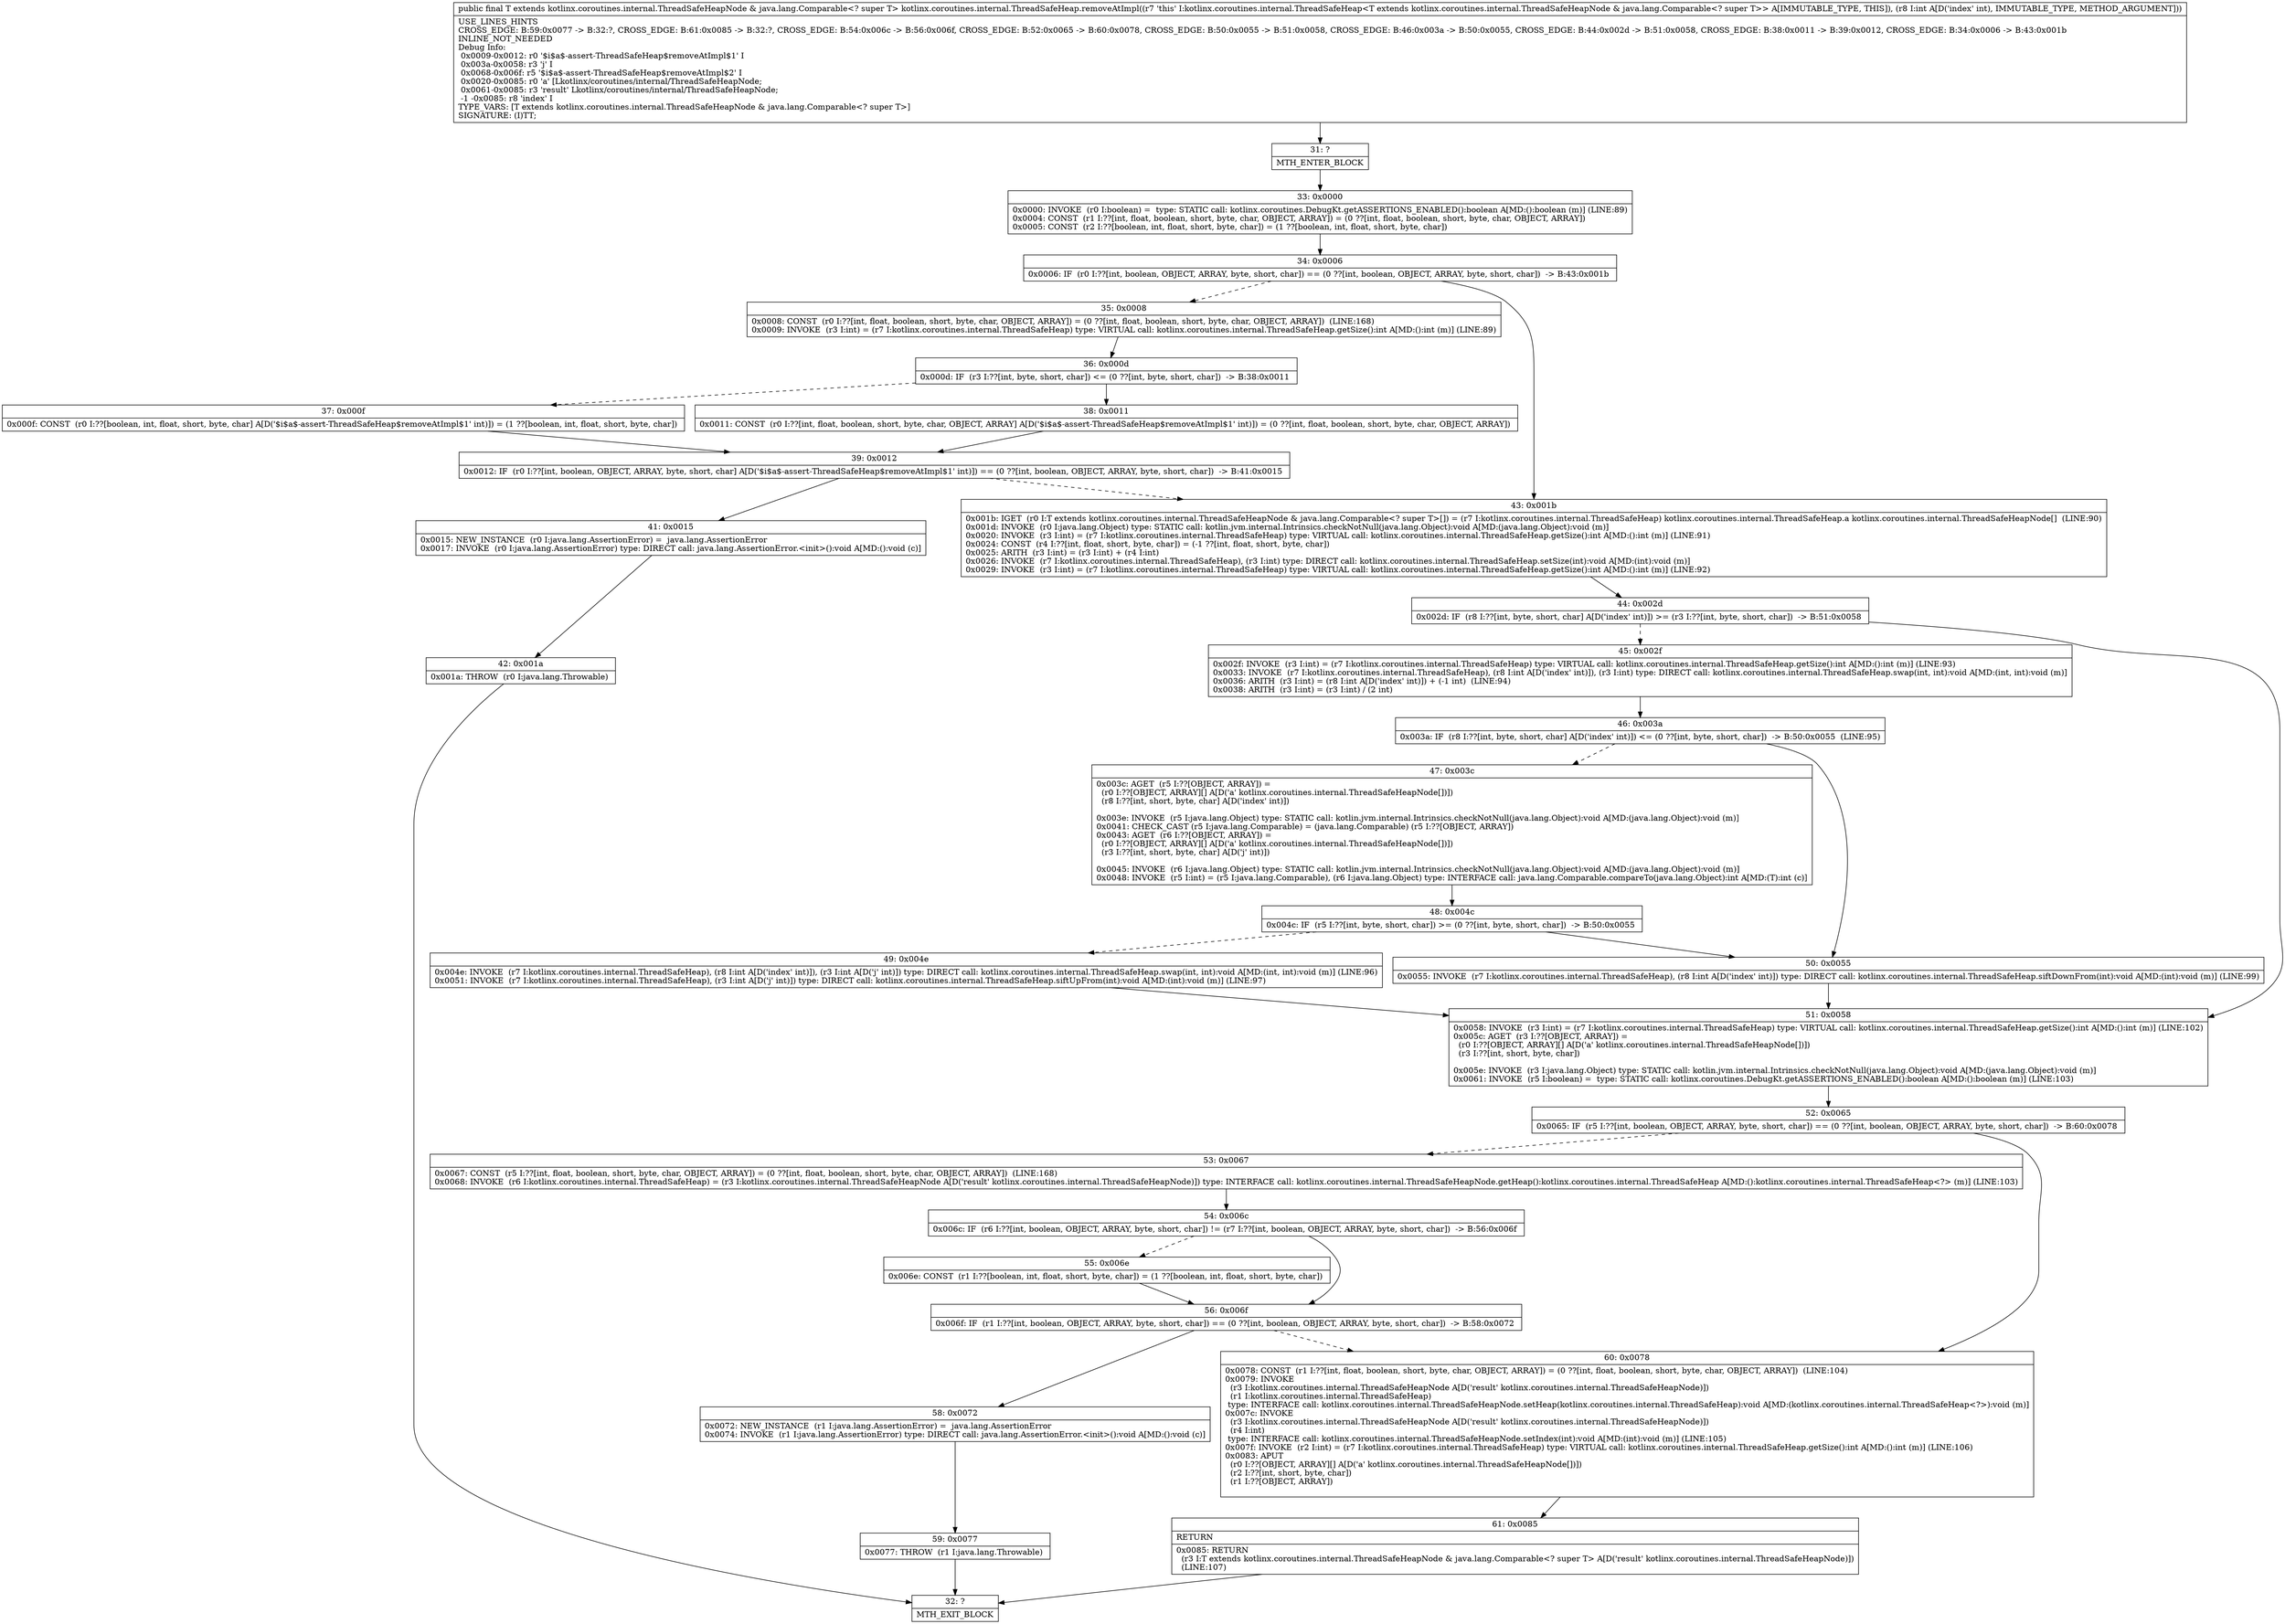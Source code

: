 digraph "CFG forkotlinx.coroutines.internal.ThreadSafeHeap.removeAtImpl(I)Lkotlinx\/coroutines\/internal\/ThreadSafeHeapNode;" {
Node_31 [shape=record,label="{31\:\ ?|MTH_ENTER_BLOCK\l}"];
Node_33 [shape=record,label="{33\:\ 0x0000|0x0000: INVOKE  (r0 I:boolean) =  type: STATIC call: kotlinx.coroutines.DebugKt.getASSERTIONS_ENABLED():boolean A[MD:():boolean (m)] (LINE:89)\l0x0004: CONST  (r1 I:??[int, float, boolean, short, byte, char, OBJECT, ARRAY]) = (0 ??[int, float, boolean, short, byte, char, OBJECT, ARRAY]) \l0x0005: CONST  (r2 I:??[boolean, int, float, short, byte, char]) = (1 ??[boolean, int, float, short, byte, char]) \l}"];
Node_34 [shape=record,label="{34\:\ 0x0006|0x0006: IF  (r0 I:??[int, boolean, OBJECT, ARRAY, byte, short, char]) == (0 ??[int, boolean, OBJECT, ARRAY, byte, short, char])  \-\> B:43:0x001b \l}"];
Node_35 [shape=record,label="{35\:\ 0x0008|0x0008: CONST  (r0 I:??[int, float, boolean, short, byte, char, OBJECT, ARRAY]) = (0 ??[int, float, boolean, short, byte, char, OBJECT, ARRAY])  (LINE:168)\l0x0009: INVOKE  (r3 I:int) = (r7 I:kotlinx.coroutines.internal.ThreadSafeHeap) type: VIRTUAL call: kotlinx.coroutines.internal.ThreadSafeHeap.getSize():int A[MD:():int (m)] (LINE:89)\l}"];
Node_36 [shape=record,label="{36\:\ 0x000d|0x000d: IF  (r3 I:??[int, byte, short, char]) \<= (0 ??[int, byte, short, char])  \-\> B:38:0x0011 \l}"];
Node_37 [shape=record,label="{37\:\ 0x000f|0x000f: CONST  (r0 I:??[boolean, int, float, short, byte, char] A[D('$i$a$\-assert\-ThreadSafeHeap$removeAtImpl$1' int)]) = (1 ??[boolean, int, float, short, byte, char]) \l}"];
Node_39 [shape=record,label="{39\:\ 0x0012|0x0012: IF  (r0 I:??[int, boolean, OBJECT, ARRAY, byte, short, char] A[D('$i$a$\-assert\-ThreadSafeHeap$removeAtImpl$1' int)]) == (0 ??[int, boolean, OBJECT, ARRAY, byte, short, char])  \-\> B:41:0x0015 \l}"];
Node_41 [shape=record,label="{41\:\ 0x0015|0x0015: NEW_INSTANCE  (r0 I:java.lang.AssertionError) =  java.lang.AssertionError \l0x0017: INVOKE  (r0 I:java.lang.AssertionError) type: DIRECT call: java.lang.AssertionError.\<init\>():void A[MD:():void (c)]\l}"];
Node_42 [shape=record,label="{42\:\ 0x001a|0x001a: THROW  (r0 I:java.lang.Throwable) \l}"];
Node_32 [shape=record,label="{32\:\ ?|MTH_EXIT_BLOCK\l}"];
Node_38 [shape=record,label="{38\:\ 0x0011|0x0011: CONST  (r0 I:??[int, float, boolean, short, byte, char, OBJECT, ARRAY] A[D('$i$a$\-assert\-ThreadSafeHeap$removeAtImpl$1' int)]) = (0 ??[int, float, boolean, short, byte, char, OBJECT, ARRAY]) \l}"];
Node_43 [shape=record,label="{43\:\ 0x001b|0x001b: IGET  (r0 I:T extends kotlinx.coroutines.internal.ThreadSafeHeapNode & java.lang.Comparable\<? super T\>[]) = (r7 I:kotlinx.coroutines.internal.ThreadSafeHeap) kotlinx.coroutines.internal.ThreadSafeHeap.a kotlinx.coroutines.internal.ThreadSafeHeapNode[]  (LINE:90)\l0x001d: INVOKE  (r0 I:java.lang.Object) type: STATIC call: kotlin.jvm.internal.Intrinsics.checkNotNull(java.lang.Object):void A[MD:(java.lang.Object):void (m)]\l0x0020: INVOKE  (r3 I:int) = (r7 I:kotlinx.coroutines.internal.ThreadSafeHeap) type: VIRTUAL call: kotlinx.coroutines.internal.ThreadSafeHeap.getSize():int A[MD:():int (m)] (LINE:91)\l0x0024: CONST  (r4 I:??[int, float, short, byte, char]) = (\-1 ??[int, float, short, byte, char]) \l0x0025: ARITH  (r3 I:int) = (r3 I:int) + (r4 I:int) \l0x0026: INVOKE  (r7 I:kotlinx.coroutines.internal.ThreadSafeHeap), (r3 I:int) type: DIRECT call: kotlinx.coroutines.internal.ThreadSafeHeap.setSize(int):void A[MD:(int):void (m)]\l0x0029: INVOKE  (r3 I:int) = (r7 I:kotlinx.coroutines.internal.ThreadSafeHeap) type: VIRTUAL call: kotlinx.coroutines.internal.ThreadSafeHeap.getSize():int A[MD:():int (m)] (LINE:92)\l}"];
Node_44 [shape=record,label="{44\:\ 0x002d|0x002d: IF  (r8 I:??[int, byte, short, char] A[D('index' int)]) \>= (r3 I:??[int, byte, short, char])  \-\> B:51:0x0058 \l}"];
Node_45 [shape=record,label="{45\:\ 0x002f|0x002f: INVOKE  (r3 I:int) = (r7 I:kotlinx.coroutines.internal.ThreadSafeHeap) type: VIRTUAL call: kotlinx.coroutines.internal.ThreadSafeHeap.getSize():int A[MD:():int (m)] (LINE:93)\l0x0033: INVOKE  (r7 I:kotlinx.coroutines.internal.ThreadSafeHeap), (r8 I:int A[D('index' int)]), (r3 I:int) type: DIRECT call: kotlinx.coroutines.internal.ThreadSafeHeap.swap(int, int):void A[MD:(int, int):void (m)]\l0x0036: ARITH  (r3 I:int) = (r8 I:int A[D('index' int)]) + (\-1 int)  (LINE:94)\l0x0038: ARITH  (r3 I:int) = (r3 I:int) \/ (2 int) \l}"];
Node_46 [shape=record,label="{46\:\ 0x003a|0x003a: IF  (r8 I:??[int, byte, short, char] A[D('index' int)]) \<= (0 ??[int, byte, short, char])  \-\> B:50:0x0055  (LINE:95)\l}"];
Node_47 [shape=record,label="{47\:\ 0x003c|0x003c: AGET  (r5 I:??[OBJECT, ARRAY]) = \l  (r0 I:??[OBJECT, ARRAY][] A[D('a' kotlinx.coroutines.internal.ThreadSafeHeapNode[])])\l  (r8 I:??[int, short, byte, char] A[D('index' int)])\l \l0x003e: INVOKE  (r5 I:java.lang.Object) type: STATIC call: kotlin.jvm.internal.Intrinsics.checkNotNull(java.lang.Object):void A[MD:(java.lang.Object):void (m)]\l0x0041: CHECK_CAST (r5 I:java.lang.Comparable) = (java.lang.Comparable) (r5 I:??[OBJECT, ARRAY]) \l0x0043: AGET  (r6 I:??[OBJECT, ARRAY]) = \l  (r0 I:??[OBJECT, ARRAY][] A[D('a' kotlinx.coroutines.internal.ThreadSafeHeapNode[])])\l  (r3 I:??[int, short, byte, char] A[D('j' int)])\l \l0x0045: INVOKE  (r6 I:java.lang.Object) type: STATIC call: kotlin.jvm.internal.Intrinsics.checkNotNull(java.lang.Object):void A[MD:(java.lang.Object):void (m)]\l0x0048: INVOKE  (r5 I:int) = (r5 I:java.lang.Comparable), (r6 I:java.lang.Object) type: INTERFACE call: java.lang.Comparable.compareTo(java.lang.Object):int A[MD:(T):int (c)]\l}"];
Node_48 [shape=record,label="{48\:\ 0x004c|0x004c: IF  (r5 I:??[int, byte, short, char]) \>= (0 ??[int, byte, short, char])  \-\> B:50:0x0055 \l}"];
Node_49 [shape=record,label="{49\:\ 0x004e|0x004e: INVOKE  (r7 I:kotlinx.coroutines.internal.ThreadSafeHeap), (r8 I:int A[D('index' int)]), (r3 I:int A[D('j' int)]) type: DIRECT call: kotlinx.coroutines.internal.ThreadSafeHeap.swap(int, int):void A[MD:(int, int):void (m)] (LINE:96)\l0x0051: INVOKE  (r7 I:kotlinx.coroutines.internal.ThreadSafeHeap), (r3 I:int A[D('j' int)]) type: DIRECT call: kotlinx.coroutines.internal.ThreadSafeHeap.siftUpFrom(int):void A[MD:(int):void (m)] (LINE:97)\l}"];
Node_50 [shape=record,label="{50\:\ 0x0055|0x0055: INVOKE  (r7 I:kotlinx.coroutines.internal.ThreadSafeHeap), (r8 I:int A[D('index' int)]) type: DIRECT call: kotlinx.coroutines.internal.ThreadSafeHeap.siftDownFrom(int):void A[MD:(int):void (m)] (LINE:99)\l}"];
Node_51 [shape=record,label="{51\:\ 0x0058|0x0058: INVOKE  (r3 I:int) = (r7 I:kotlinx.coroutines.internal.ThreadSafeHeap) type: VIRTUAL call: kotlinx.coroutines.internal.ThreadSafeHeap.getSize():int A[MD:():int (m)] (LINE:102)\l0x005c: AGET  (r3 I:??[OBJECT, ARRAY]) = \l  (r0 I:??[OBJECT, ARRAY][] A[D('a' kotlinx.coroutines.internal.ThreadSafeHeapNode[])])\l  (r3 I:??[int, short, byte, char])\l \l0x005e: INVOKE  (r3 I:java.lang.Object) type: STATIC call: kotlin.jvm.internal.Intrinsics.checkNotNull(java.lang.Object):void A[MD:(java.lang.Object):void (m)]\l0x0061: INVOKE  (r5 I:boolean) =  type: STATIC call: kotlinx.coroutines.DebugKt.getASSERTIONS_ENABLED():boolean A[MD:():boolean (m)] (LINE:103)\l}"];
Node_52 [shape=record,label="{52\:\ 0x0065|0x0065: IF  (r5 I:??[int, boolean, OBJECT, ARRAY, byte, short, char]) == (0 ??[int, boolean, OBJECT, ARRAY, byte, short, char])  \-\> B:60:0x0078 \l}"];
Node_53 [shape=record,label="{53\:\ 0x0067|0x0067: CONST  (r5 I:??[int, float, boolean, short, byte, char, OBJECT, ARRAY]) = (0 ??[int, float, boolean, short, byte, char, OBJECT, ARRAY])  (LINE:168)\l0x0068: INVOKE  (r6 I:kotlinx.coroutines.internal.ThreadSafeHeap) = (r3 I:kotlinx.coroutines.internal.ThreadSafeHeapNode A[D('result' kotlinx.coroutines.internal.ThreadSafeHeapNode)]) type: INTERFACE call: kotlinx.coroutines.internal.ThreadSafeHeapNode.getHeap():kotlinx.coroutines.internal.ThreadSafeHeap A[MD:():kotlinx.coroutines.internal.ThreadSafeHeap\<?\> (m)] (LINE:103)\l}"];
Node_54 [shape=record,label="{54\:\ 0x006c|0x006c: IF  (r6 I:??[int, boolean, OBJECT, ARRAY, byte, short, char]) != (r7 I:??[int, boolean, OBJECT, ARRAY, byte, short, char])  \-\> B:56:0x006f \l}"];
Node_55 [shape=record,label="{55\:\ 0x006e|0x006e: CONST  (r1 I:??[boolean, int, float, short, byte, char]) = (1 ??[boolean, int, float, short, byte, char]) \l}"];
Node_56 [shape=record,label="{56\:\ 0x006f|0x006f: IF  (r1 I:??[int, boolean, OBJECT, ARRAY, byte, short, char]) == (0 ??[int, boolean, OBJECT, ARRAY, byte, short, char])  \-\> B:58:0x0072 \l}"];
Node_58 [shape=record,label="{58\:\ 0x0072|0x0072: NEW_INSTANCE  (r1 I:java.lang.AssertionError) =  java.lang.AssertionError \l0x0074: INVOKE  (r1 I:java.lang.AssertionError) type: DIRECT call: java.lang.AssertionError.\<init\>():void A[MD:():void (c)]\l}"];
Node_59 [shape=record,label="{59\:\ 0x0077|0x0077: THROW  (r1 I:java.lang.Throwable) \l}"];
Node_60 [shape=record,label="{60\:\ 0x0078|0x0078: CONST  (r1 I:??[int, float, boolean, short, byte, char, OBJECT, ARRAY]) = (0 ??[int, float, boolean, short, byte, char, OBJECT, ARRAY])  (LINE:104)\l0x0079: INVOKE  \l  (r3 I:kotlinx.coroutines.internal.ThreadSafeHeapNode A[D('result' kotlinx.coroutines.internal.ThreadSafeHeapNode)])\l  (r1 I:kotlinx.coroutines.internal.ThreadSafeHeap)\l type: INTERFACE call: kotlinx.coroutines.internal.ThreadSafeHeapNode.setHeap(kotlinx.coroutines.internal.ThreadSafeHeap):void A[MD:(kotlinx.coroutines.internal.ThreadSafeHeap\<?\>):void (m)]\l0x007c: INVOKE  \l  (r3 I:kotlinx.coroutines.internal.ThreadSafeHeapNode A[D('result' kotlinx.coroutines.internal.ThreadSafeHeapNode)])\l  (r4 I:int)\l type: INTERFACE call: kotlinx.coroutines.internal.ThreadSafeHeapNode.setIndex(int):void A[MD:(int):void (m)] (LINE:105)\l0x007f: INVOKE  (r2 I:int) = (r7 I:kotlinx.coroutines.internal.ThreadSafeHeap) type: VIRTUAL call: kotlinx.coroutines.internal.ThreadSafeHeap.getSize():int A[MD:():int (m)] (LINE:106)\l0x0083: APUT  \l  (r0 I:??[OBJECT, ARRAY][] A[D('a' kotlinx.coroutines.internal.ThreadSafeHeapNode[])])\l  (r2 I:??[int, short, byte, char])\l  (r1 I:??[OBJECT, ARRAY])\l \l}"];
Node_61 [shape=record,label="{61\:\ 0x0085|RETURN\l|0x0085: RETURN  \l  (r3 I:T extends kotlinx.coroutines.internal.ThreadSafeHeapNode & java.lang.Comparable\<? super T\> A[D('result' kotlinx.coroutines.internal.ThreadSafeHeapNode)])\l  (LINE:107)\l}"];
MethodNode[shape=record,label="{public final T extends kotlinx.coroutines.internal.ThreadSafeHeapNode & java.lang.Comparable\<? super T\> kotlinx.coroutines.internal.ThreadSafeHeap.removeAtImpl((r7 'this' I:kotlinx.coroutines.internal.ThreadSafeHeap\<T extends kotlinx.coroutines.internal.ThreadSafeHeapNode & java.lang.Comparable\<? super T\>\> A[IMMUTABLE_TYPE, THIS]), (r8 I:int A[D('index' int), IMMUTABLE_TYPE, METHOD_ARGUMENT]))  | USE_LINES_HINTS\lCROSS_EDGE: B:59:0x0077 \-\> B:32:?, CROSS_EDGE: B:61:0x0085 \-\> B:32:?, CROSS_EDGE: B:54:0x006c \-\> B:56:0x006f, CROSS_EDGE: B:52:0x0065 \-\> B:60:0x0078, CROSS_EDGE: B:50:0x0055 \-\> B:51:0x0058, CROSS_EDGE: B:46:0x003a \-\> B:50:0x0055, CROSS_EDGE: B:44:0x002d \-\> B:51:0x0058, CROSS_EDGE: B:38:0x0011 \-\> B:39:0x0012, CROSS_EDGE: B:34:0x0006 \-\> B:43:0x001b\lINLINE_NOT_NEEDED\lDebug Info:\l  0x0009\-0x0012: r0 '$i$a$\-assert\-ThreadSafeHeap$removeAtImpl$1' I\l  0x003a\-0x0058: r3 'j' I\l  0x0068\-0x006f: r5 '$i$a$\-assert\-ThreadSafeHeap$removeAtImpl$2' I\l  0x0020\-0x0085: r0 'a' [Lkotlinx\/coroutines\/internal\/ThreadSafeHeapNode;\l  0x0061\-0x0085: r3 'result' Lkotlinx\/coroutines\/internal\/ThreadSafeHeapNode;\l  \-1 \-0x0085: r8 'index' I\lTYPE_VARS: [T extends kotlinx.coroutines.internal.ThreadSafeHeapNode & java.lang.Comparable\<? super T\>]\lSIGNATURE: (I)TT;\l}"];
MethodNode -> Node_31;Node_31 -> Node_33;
Node_33 -> Node_34;
Node_34 -> Node_35[style=dashed];
Node_34 -> Node_43;
Node_35 -> Node_36;
Node_36 -> Node_37[style=dashed];
Node_36 -> Node_38;
Node_37 -> Node_39;
Node_39 -> Node_41;
Node_39 -> Node_43[style=dashed];
Node_41 -> Node_42;
Node_42 -> Node_32;
Node_38 -> Node_39;
Node_43 -> Node_44;
Node_44 -> Node_45[style=dashed];
Node_44 -> Node_51;
Node_45 -> Node_46;
Node_46 -> Node_47[style=dashed];
Node_46 -> Node_50;
Node_47 -> Node_48;
Node_48 -> Node_49[style=dashed];
Node_48 -> Node_50;
Node_49 -> Node_51;
Node_50 -> Node_51;
Node_51 -> Node_52;
Node_52 -> Node_53[style=dashed];
Node_52 -> Node_60;
Node_53 -> Node_54;
Node_54 -> Node_55[style=dashed];
Node_54 -> Node_56;
Node_55 -> Node_56;
Node_56 -> Node_58;
Node_56 -> Node_60[style=dashed];
Node_58 -> Node_59;
Node_59 -> Node_32;
Node_60 -> Node_61;
Node_61 -> Node_32;
}

